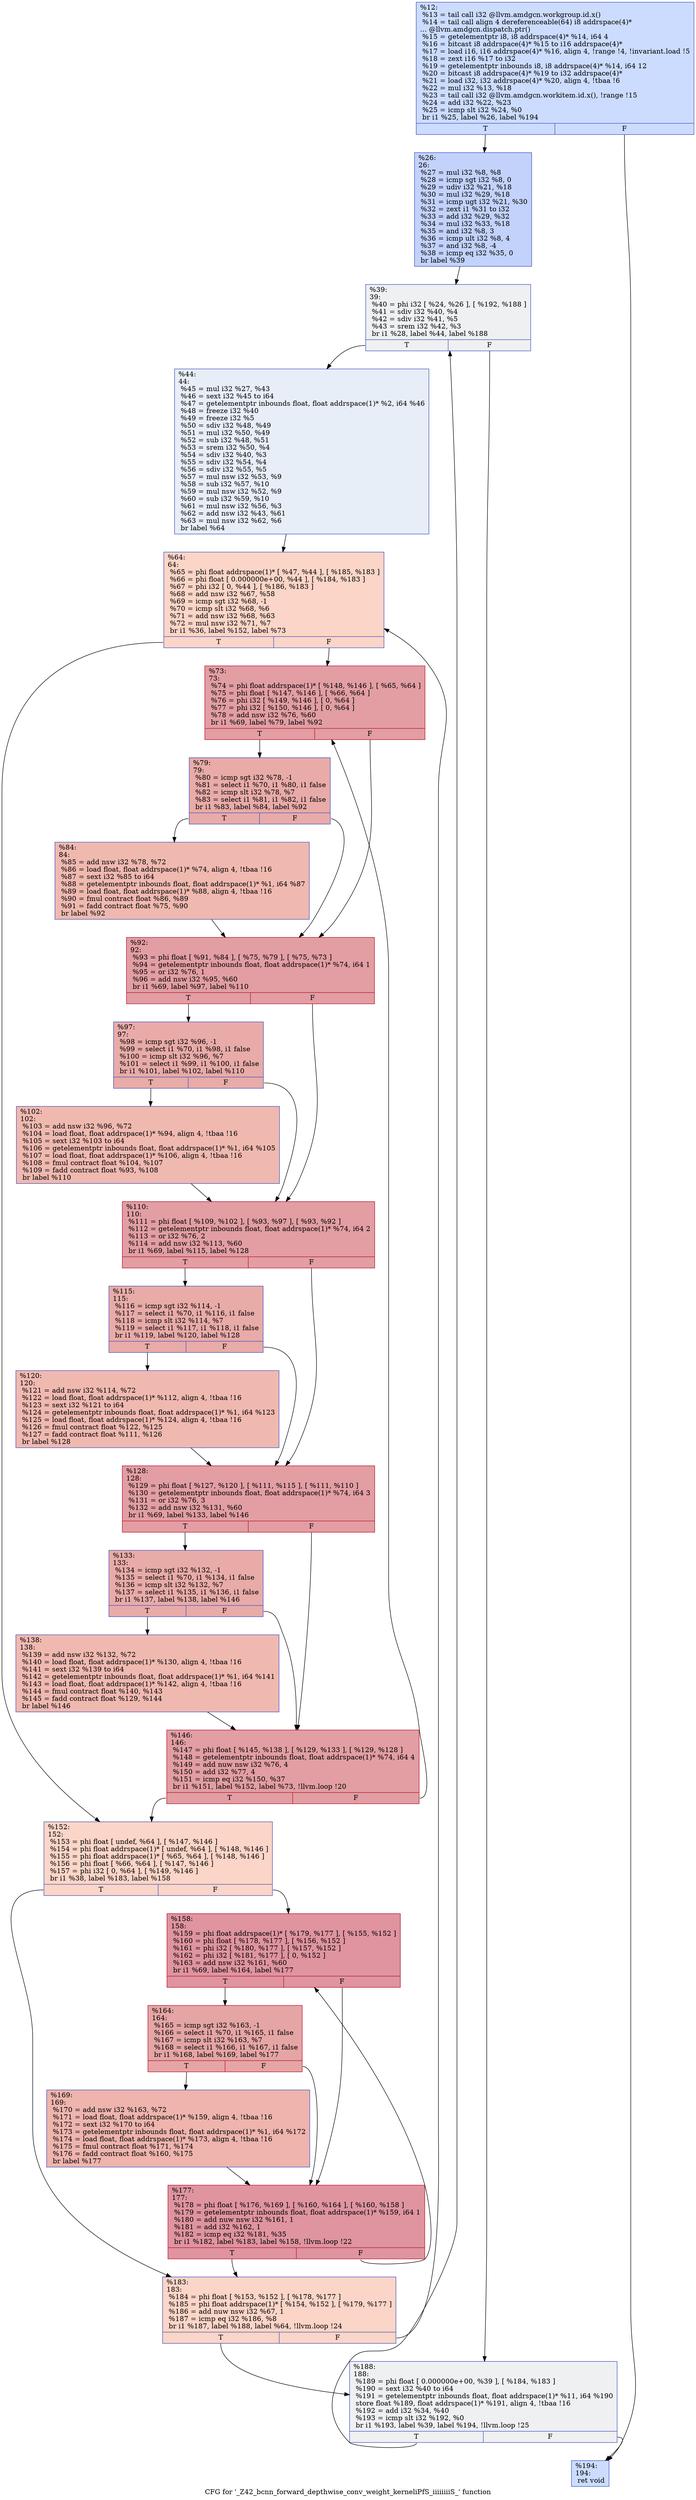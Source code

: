 digraph "CFG for '_Z42_bcnn_forward_depthwise_conv_weight_kerneliPfS_iiiiiiiiS_' function" {
	label="CFG for '_Z42_bcnn_forward_depthwise_conv_weight_kerneliPfS_iiiiiiiiS_' function";

	Node0x5aac6a0 [shape=record,color="#3d50c3ff", style=filled, fillcolor="#8caffe70",label="{%12:\l  %13 = tail call i32 @llvm.amdgcn.workgroup.id.x()\l  %14 = tail call align 4 dereferenceable(64) i8 addrspace(4)*\l... @llvm.amdgcn.dispatch.ptr()\l  %15 = getelementptr i8, i8 addrspace(4)* %14, i64 4\l  %16 = bitcast i8 addrspace(4)* %15 to i16 addrspace(4)*\l  %17 = load i16, i16 addrspace(4)* %16, align 4, !range !4, !invariant.load !5\l  %18 = zext i16 %17 to i32\l  %19 = getelementptr inbounds i8, i8 addrspace(4)* %14, i64 12\l  %20 = bitcast i8 addrspace(4)* %19 to i32 addrspace(4)*\l  %21 = load i32, i32 addrspace(4)* %20, align 4, !tbaa !6\l  %22 = mul i32 %13, %18\l  %23 = tail call i32 @llvm.amdgcn.workitem.id.x(), !range !15\l  %24 = add i32 %22, %23\l  %25 = icmp slt i32 %24, %0\l  br i1 %25, label %26, label %194\l|{<s0>T|<s1>F}}"];
	Node0x5aac6a0:s0 -> Node0x5aaf760;
	Node0x5aac6a0:s1 -> Node0x5aaf7f0;
	Node0x5aaf760 [shape=record,color="#3d50c3ff", style=filled, fillcolor="#779af770",label="{%26:\l26:                                               \l  %27 = mul i32 %8, %8\l  %28 = icmp sgt i32 %8, 0\l  %29 = udiv i32 %21, %18\l  %30 = mul i32 %29, %18\l  %31 = icmp ugt i32 %21, %30\l  %32 = zext i1 %31 to i32\l  %33 = add i32 %29, %32\l  %34 = mul i32 %33, %18\l  %35 = and i32 %8, 3\l  %36 = icmp ult i32 %8, 4\l  %37 = and i32 %8, -4\l  %38 = icmp eq i32 %35, 0\l  br label %39\l}"];
	Node0x5aaf760 -> Node0x5ab0180;
	Node0x5ab0180 [shape=record,color="#3d50c3ff", style=filled, fillcolor="#d9dce170",label="{%39:\l39:                                               \l  %40 = phi i32 [ %24, %26 ], [ %192, %188 ]\l  %41 = sdiv i32 %40, %4\l  %42 = sdiv i32 %41, %5\l  %43 = srem i32 %42, %3\l  br i1 %28, label %44, label %188\l|{<s0>T|<s1>F}}"];
	Node0x5ab0180:s0 -> Node0x5ab0560;
	Node0x5ab0180:s1 -> Node0x5ab0270;
	Node0x5ab0560 [shape=record,color="#3d50c3ff", style=filled, fillcolor="#cbd8ee70",label="{%44:\l44:                                               \l  %45 = mul i32 %27, %43\l  %46 = sext i32 %45 to i64\l  %47 = getelementptr inbounds float, float addrspace(1)* %2, i64 %46\l  %48 = freeze i32 %40\l  %49 = freeze i32 %5\l  %50 = sdiv i32 %48, %49\l  %51 = mul i32 %50, %49\l  %52 = sub i32 %48, %51\l  %53 = srem i32 %50, %4\l  %54 = sdiv i32 %40, %3\l  %55 = sdiv i32 %54, %4\l  %56 = sdiv i32 %55, %5\l  %57 = mul nsw i32 %53, %9\l  %58 = sub i32 %57, %10\l  %59 = mul nsw i32 %52, %9\l  %60 = sub i32 %59, %10\l  %61 = mul nsw i32 %56, %3\l  %62 = add nsw i32 %43, %61\l  %63 = mul nsw i32 %62, %6\l  br label %64\l}"];
	Node0x5ab0560 -> Node0x5ab1100;
	Node0x5ab1100 [shape=record,color="#3d50c3ff", style=filled, fillcolor="#f5a08170",label="{%64:\l64:                                               \l  %65 = phi float addrspace(1)* [ %47, %44 ], [ %185, %183 ]\l  %66 = phi float [ 0.000000e+00, %44 ], [ %184, %183 ]\l  %67 = phi i32 [ 0, %44 ], [ %186, %183 ]\l  %68 = add nsw i32 %67, %58\l  %69 = icmp sgt i32 %68, -1\l  %70 = icmp slt i32 %68, %6\l  %71 = add nsw i32 %68, %63\l  %72 = mul nsw i32 %71, %7\l  br i1 %36, label %152, label %73\l|{<s0>T|<s1>F}}"];
	Node0x5ab1100:s0 -> Node0x5ab24f0;
	Node0x5ab1100:s1 -> Node0x5ab2580;
	Node0x5ab2580 [shape=record,color="#b70d28ff", style=filled, fillcolor="#be242e70",label="{%73:\l73:                                               \l  %74 = phi float addrspace(1)* [ %148, %146 ], [ %65, %64 ]\l  %75 = phi float [ %147, %146 ], [ %66, %64 ]\l  %76 = phi i32 [ %149, %146 ], [ 0, %64 ]\l  %77 = phi i32 [ %150, %146 ], [ 0, %64 ]\l  %78 = add nsw i32 %76, %60\l  br i1 %69, label %79, label %92\l|{<s0>T|<s1>F}}"];
	Node0x5ab2580:s0 -> Node0x5ab2c20;
	Node0x5ab2580:s1 -> Node0x5ab2cb0;
	Node0x5ab2c20 [shape=record,color="#3d50c3ff", style=filled, fillcolor="#cc403a70",label="{%79:\l79:                                               \l  %80 = icmp sgt i32 %78, -1\l  %81 = select i1 %70, i1 %80, i1 false\l  %82 = icmp slt i32 %78, %7\l  %83 = select i1 %81, i1 %82, i1 false\l  br i1 %83, label %84, label %92\l|{<s0>T|<s1>F}}"];
	Node0x5ab2c20:s0 -> Node0x5ab30a0;
	Node0x5ab2c20:s1 -> Node0x5ab2cb0;
	Node0x5ab30a0 [shape=record,color="#3d50c3ff", style=filled, fillcolor="#de614d70",label="{%84:\l84:                                               \l  %85 = add nsw i32 %78, %72\l  %86 = load float, float addrspace(1)* %74, align 4, !tbaa !16\l  %87 = sext i32 %85 to i64\l  %88 = getelementptr inbounds float, float addrspace(1)* %1, i64 %87\l  %89 = load float, float addrspace(1)* %88, align 4, !tbaa !16\l  %90 = fmul contract float %86, %89\l  %91 = fadd contract float %75, %90\l  br label %92\l}"];
	Node0x5ab30a0 -> Node0x5ab2cb0;
	Node0x5ab2cb0 [shape=record,color="#b70d28ff", style=filled, fillcolor="#be242e70",label="{%92:\l92:                                               \l  %93 = phi float [ %91, %84 ], [ %75, %79 ], [ %75, %73 ]\l  %94 = getelementptr inbounds float, float addrspace(1)* %74, i64 1\l  %95 = or i32 %76, 1\l  %96 = add nsw i32 %95, %60\l  br i1 %69, label %97, label %110\l|{<s0>T|<s1>F}}"];
	Node0x5ab2cb0:s0 -> Node0x5ab3fb0;
	Node0x5ab2cb0:s1 -> Node0x5ab4000;
	Node0x5ab3fb0 [shape=record,color="#3d50c3ff", style=filled, fillcolor="#cc403a70",label="{%97:\l97:                                               \l  %98 = icmp sgt i32 %96, -1\l  %99 = select i1 %70, i1 %98, i1 false\l  %100 = icmp slt i32 %96, %7\l  %101 = select i1 %99, i1 %100, i1 false\l  br i1 %101, label %102, label %110\l|{<s0>T|<s1>F}}"];
	Node0x5ab3fb0:s0 -> Node0x5ab43c0;
	Node0x5ab3fb0:s1 -> Node0x5ab4000;
	Node0x5ab43c0 [shape=record,color="#3d50c3ff", style=filled, fillcolor="#de614d70",label="{%102:\l102:                                              \l  %103 = add nsw i32 %96, %72\l  %104 = load float, float addrspace(1)* %94, align 4, !tbaa !16\l  %105 = sext i32 %103 to i64\l  %106 = getelementptr inbounds float, float addrspace(1)* %1, i64 %105\l  %107 = load float, float addrspace(1)* %106, align 4, !tbaa !16\l  %108 = fmul contract float %104, %107\l  %109 = fadd contract float %93, %108\l  br label %110\l}"];
	Node0x5ab43c0 -> Node0x5ab4000;
	Node0x5ab4000 [shape=record,color="#b70d28ff", style=filled, fillcolor="#be242e70",label="{%110:\l110:                                              \l  %111 = phi float [ %109, %102 ], [ %93, %97 ], [ %93, %92 ]\l  %112 = getelementptr inbounds float, float addrspace(1)* %74, i64 2\l  %113 = or i32 %76, 2\l  %114 = add nsw i32 %113, %60\l  br i1 %69, label %115, label %128\l|{<s0>T|<s1>F}}"];
	Node0x5ab4000:s0 -> Node0x5ab4bc0;
	Node0x5ab4000:s1 -> Node0x5ab4c10;
	Node0x5ab4bc0 [shape=record,color="#3d50c3ff", style=filled, fillcolor="#cc403a70",label="{%115:\l115:                                              \l  %116 = icmp sgt i32 %114, -1\l  %117 = select i1 %70, i1 %116, i1 false\l  %118 = icmp slt i32 %114, %7\l  %119 = select i1 %117, i1 %118, i1 false\l  br i1 %119, label %120, label %128\l|{<s0>T|<s1>F}}"];
	Node0x5ab4bc0:s0 -> Node0x5ab4f90;
	Node0x5ab4bc0:s1 -> Node0x5ab4c10;
	Node0x5ab4f90 [shape=record,color="#3d50c3ff", style=filled, fillcolor="#de614d70",label="{%120:\l120:                                              \l  %121 = add nsw i32 %114, %72\l  %122 = load float, float addrspace(1)* %112, align 4, !tbaa !16\l  %123 = sext i32 %121 to i64\l  %124 = getelementptr inbounds float, float addrspace(1)* %1, i64 %123\l  %125 = load float, float addrspace(1)* %124, align 4, !tbaa !16\l  %126 = fmul contract float %122, %125\l  %127 = fadd contract float %111, %126\l  br label %128\l}"];
	Node0x5ab4f90 -> Node0x5ab4c10;
	Node0x5ab4c10 [shape=record,color="#b70d28ff", style=filled, fillcolor="#be242e70",label="{%128:\l128:                                              \l  %129 = phi float [ %127, %120 ], [ %111, %115 ], [ %111, %110 ]\l  %130 = getelementptr inbounds float, float addrspace(1)* %74, i64 3\l  %131 = or i32 %76, 3\l  %132 = add nsw i32 %131, %60\l  br i1 %69, label %133, label %146\l|{<s0>T|<s1>F}}"];
	Node0x5ab4c10:s0 -> Node0x5ab1450;
	Node0x5ab4c10:s1 -> Node0x5ab26f0;
	Node0x5ab1450 [shape=record,color="#3d50c3ff", style=filled, fillcolor="#cc403a70",label="{%133:\l133:                                              \l  %134 = icmp sgt i32 %132, -1\l  %135 = select i1 %70, i1 %134, i1 false\l  %136 = icmp slt i32 %132, %7\l  %137 = select i1 %135, i1 %136, i1 false\l  br i1 %137, label %138, label %146\l|{<s0>T|<s1>F}}"];
	Node0x5ab1450:s0 -> Node0x5ab1550;
	Node0x5ab1450:s1 -> Node0x5ab26f0;
	Node0x5ab1550 [shape=record,color="#3d50c3ff", style=filled, fillcolor="#de614d70",label="{%138:\l138:                                              \l  %139 = add nsw i32 %132, %72\l  %140 = load float, float addrspace(1)* %130, align 4, !tbaa !16\l  %141 = sext i32 %139 to i64\l  %142 = getelementptr inbounds float, float addrspace(1)* %1, i64 %141\l  %143 = load float, float addrspace(1)* %142, align 4, !tbaa !16\l  %144 = fmul contract float %140, %143\l  %145 = fadd contract float %129, %144\l  br label %146\l}"];
	Node0x5ab1550 -> Node0x5ab26f0;
	Node0x5ab26f0 [shape=record,color="#b70d28ff", style=filled, fillcolor="#be242e70",label="{%146:\l146:                                              \l  %147 = phi float [ %145, %138 ], [ %129, %133 ], [ %129, %128 ]\l  %148 = getelementptr inbounds float, float addrspace(1)* %74, i64 4\l  %149 = add nuw nsw i32 %76, 4\l  %150 = add i32 %77, 4\l  %151 = icmp eq i32 %150, %37\l  br i1 %151, label %152, label %73, !llvm.loop !20\l|{<s0>T|<s1>F}}"];
	Node0x5ab26f0:s0 -> Node0x5ab24f0;
	Node0x5ab26f0:s1 -> Node0x5ab2580;
	Node0x5ab24f0 [shape=record,color="#3d50c3ff", style=filled, fillcolor="#f5a08170",label="{%152:\l152:                                              \l  %153 = phi float [ undef, %64 ], [ %147, %146 ]\l  %154 = phi float addrspace(1)* [ undef, %64 ], [ %148, %146 ]\l  %155 = phi float addrspace(1)* [ %65, %64 ], [ %148, %146 ]\l  %156 = phi float [ %66, %64 ], [ %147, %146 ]\l  %157 = phi i32 [ 0, %64 ], [ %149, %146 ]\l  br i1 %38, label %183, label %158\l|{<s0>T|<s1>F}}"];
	Node0x5ab24f0:s0 -> Node0x5aafcb0;
	Node0x5ab24f0:s1 -> Node0x5ab6fa0;
	Node0x5ab6fa0 [shape=record,color="#b70d28ff", style=filled, fillcolor="#b70d2870",label="{%158:\l158:                                              \l  %159 = phi float addrspace(1)* [ %179, %177 ], [ %155, %152 ]\l  %160 = phi float [ %178, %177 ], [ %156, %152 ]\l  %161 = phi i32 [ %180, %177 ], [ %157, %152 ]\l  %162 = phi i32 [ %181, %177 ], [ 0, %152 ]\l  %163 = add nsw i32 %161, %60\l  br i1 %69, label %164, label %177\l|{<s0>T|<s1>F}}"];
	Node0x5ab6fa0:s0 -> Node0x5ab7480;
	Node0x5ab6fa0:s1 -> Node0x5ab70a0;
	Node0x5ab7480 [shape=record,color="#b70d28ff", style=filled, fillcolor="#c5333470",label="{%164:\l164:                                              \l  %165 = icmp sgt i32 %163, -1\l  %166 = select i1 %70, i1 %165, i1 false\l  %167 = icmp slt i32 %163, %7\l  %168 = select i1 %166, i1 %167, i1 false\l  br i1 %168, label %169, label %177\l|{<s0>T|<s1>F}}"];
	Node0x5ab7480:s0 -> Node0x5ab7840;
	Node0x5ab7480:s1 -> Node0x5ab70a0;
	Node0x5ab7840 [shape=record,color="#3d50c3ff", style=filled, fillcolor="#d8564670",label="{%169:\l169:                                              \l  %170 = add nsw i32 %163, %72\l  %171 = load float, float addrspace(1)* %159, align 4, !tbaa !16\l  %172 = sext i32 %170 to i64\l  %173 = getelementptr inbounds float, float addrspace(1)* %1, i64 %172\l  %174 = load float, float addrspace(1)* %173, align 4, !tbaa !16\l  %175 = fmul contract float %171, %174\l  %176 = fadd contract float %160, %175\l  br label %177\l}"];
	Node0x5ab7840 -> Node0x5ab70a0;
	Node0x5ab70a0 [shape=record,color="#b70d28ff", style=filled, fillcolor="#b70d2870",label="{%177:\l177:                                              \l  %178 = phi float [ %176, %169 ], [ %160, %164 ], [ %160, %158 ]\l  %179 = getelementptr inbounds float, float addrspace(1)* %159, i64 1\l  %180 = add nuw nsw i32 %161, 1\l  %181 = add i32 %162, 1\l  %182 = icmp eq i32 %181, %35\l  br i1 %182, label %183, label %158, !llvm.loop !22\l|{<s0>T|<s1>F}}"];
	Node0x5ab70a0:s0 -> Node0x5aafcb0;
	Node0x5ab70a0:s1 -> Node0x5ab6fa0;
	Node0x5aafcb0 [shape=record,color="#3d50c3ff", style=filled, fillcolor="#f5a08170",label="{%183:\l183:                                              \l  %184 = phi float [ %153, %152 ], [ %178, %177 ]\l  %185 = phi float addrspace(1)* [ %154, %152 ], [ %179, %177 ]\l  %186 = add nuw nsw i32 %67, 1\l  %187 = icmp eq i32 %186, %8\l  br i1 %187, label %188, label %64, !llvm.loop !24\l|{<s0>T|<s1>F}}"];
	Node0x5aafcb0:s0 -> Node0x5ab0270;
	Node0x5aafcb0:s1 -> Node0x5ab1100;
	Node0x5ab0270 [shape=record,color="#3d50c3ff", style=filled, fillcolor="#d9dce170",label="{%188:\l188:                                              \l  %189 = phi float [ 0.000000e+00, %39 ], [ %184, %183 ]\l  %190 = sext i32 %40 to i64\l  %191 = getelementptr inbounds float, float addrspace(1)* %11, i64 %190\l  store float %189, float addrspace(1)* %191, align 4, !tbaa !16\l  %192 = add i32 %34, %40\l  %193 = icmp slt i32 %192, %0\l  br i1 %193, label %39, label %194, !llvm.loop !25\l|{<s0>T|<s1>F}}"];
	Node0x5ab0270:s0 -> Node0x5ab0180;
	Node0x5ab0270:s1 -> Node0x5aaf7f0;
	Node0x5aaf7f0 [shape=record,color="#3d50c3ff", style=filled, fillcolor="#8caffe70",label="{%194:\l194:                                              \l  ret void\l}"];
}
